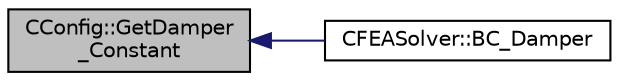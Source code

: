 digraph "CConfig::GetDamper_Constant"
{
  edge [fontname="Helvetica",fontsize="10",labelfontname="Helvetica",labelfontsize="10"];
  node [fontname="Helvetica",fontsize="10",shape=record];
  rankdir="LR";
  Node1623 [label="CConfig::GetDamper\l_Constant",height=0.2,width=0.4,color="black", fillcolor="grey75", style="filled", fontcolor="black"];
  Node1623 -> Node1624 [dir="back",color="midnightblue",fontsize="10",style="solid",fontname="Helvetica"];
  Node1624 [label="CFEASolver::BC_Damper",height=0.2,width=0.4,color="black", fillcolor="white", style="filled",URL="$class_c_f_e_a_solver.html#a867a6825c3923a9d1a6ab782ee2daad8",tooltip="Impose a damping load. "];
}
